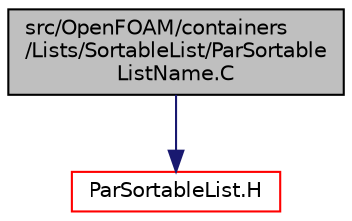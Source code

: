 digraph "src/OpenFOAM/containers/Lists/SortableList/ParSortableListName.C"
{
  bgcolor="transparent";
  edge [fontname="Helvetica",fontsize="10",labelfontname="Helvetica",labelfontsize="10"];
  node [fontname="Helvetica",fontsize="10",shape=record];
  Node0 [label="src/OpenFOAM/containers\l/Lists/SortableList/ParSortable\lListName.C",height=0.2,width=0.4,color="black", fillcolor="grey75", style="filled", fontcolor="black"];
  Node0 -> Node1 [color="midnightblue",fontsize="10",style="solid",fontname="Helvetica"];
  Node1 [label="ParSortableList.H",height=0.2,width=0.4,color="red",URL="$a09431.html"];
}
